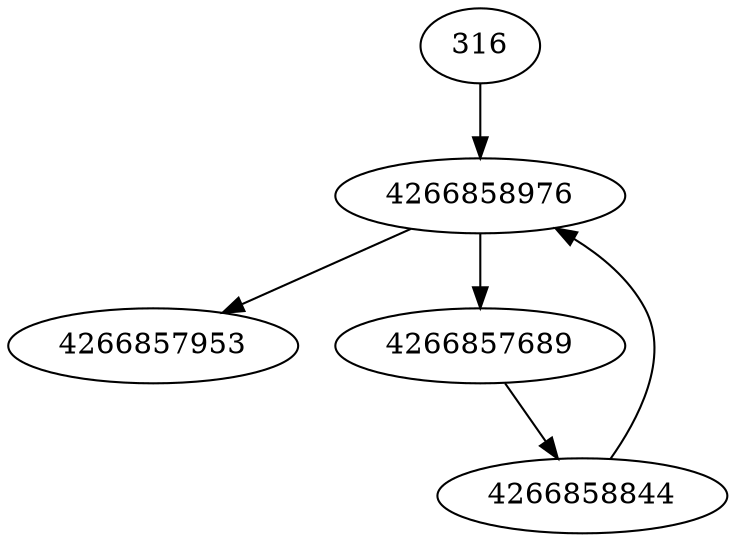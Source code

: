 strict digraph  {
4266858976;
4266857953;
4266858844;
4266857689;
316;
4266858976 -> 4266857953;
4266858976 -> 4266857689;
4266858844 -> 4266858976;
4266857689 -> 4266858844;
316 -> 4266858976;
}
